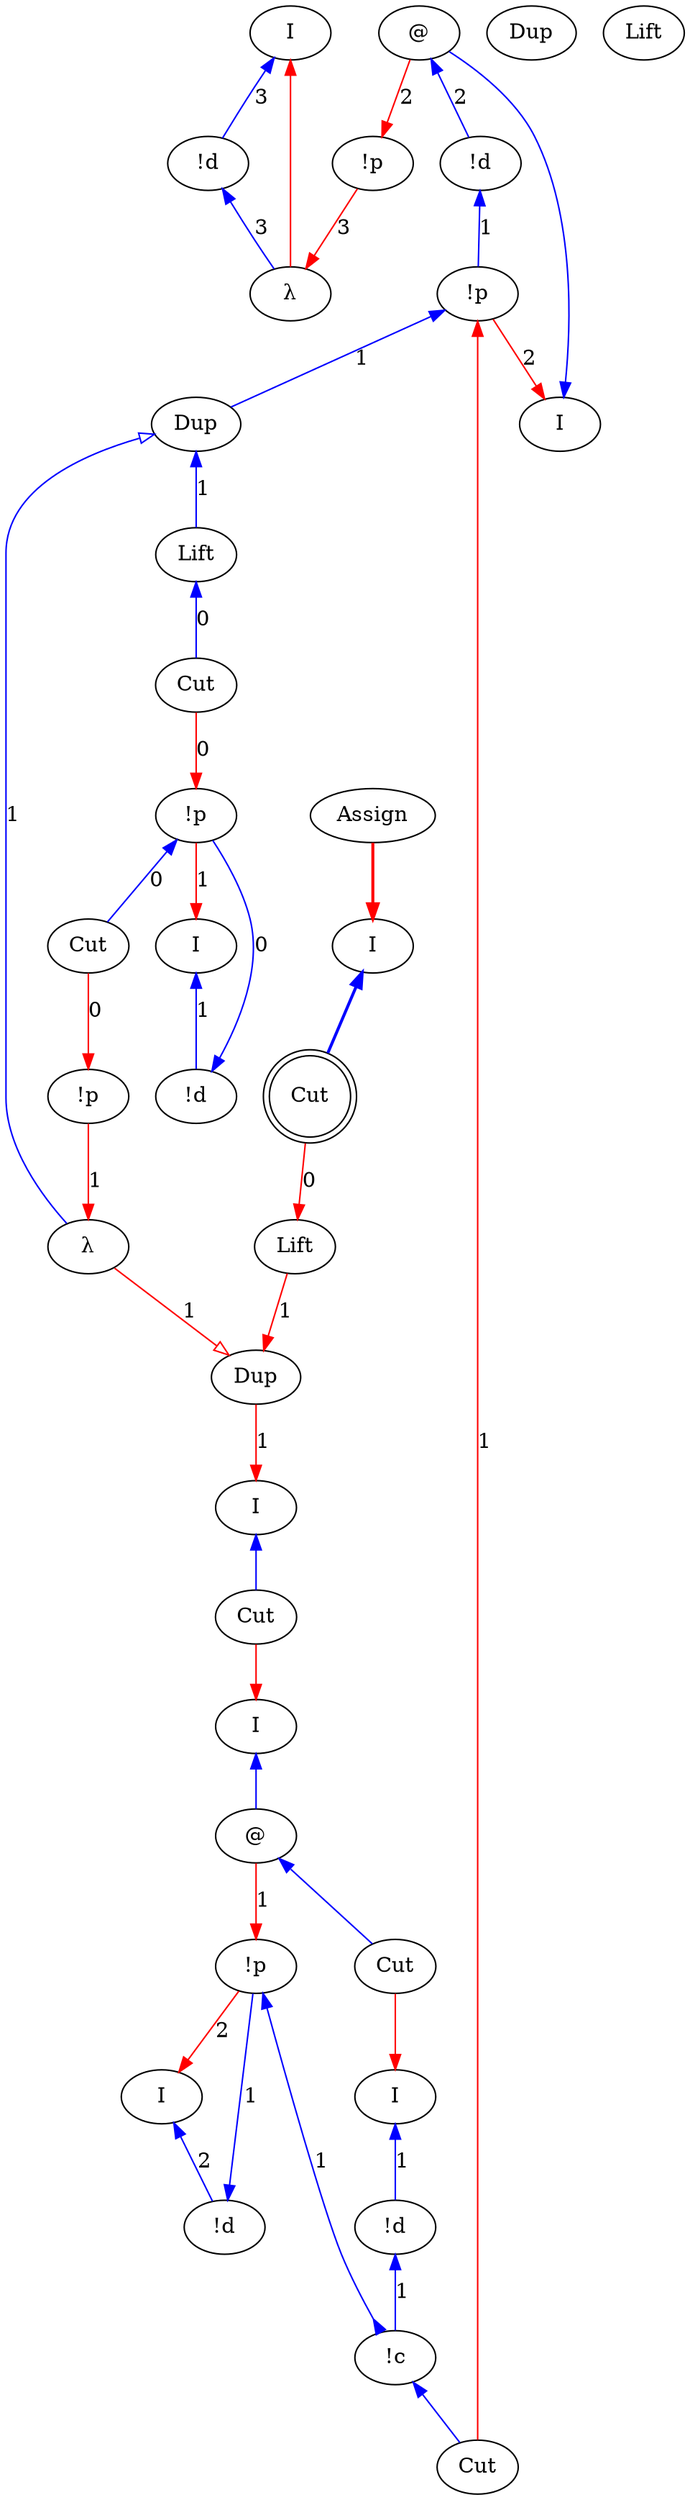 digraph {
rankdir="TB"
"I0" [label="I"]
"!d1" [label="!d"]
"λ2" [label="λ"]
"!p3" [label="!p"]
"I4" [label="I"]
"@5" [label="@"]
"!d6" [label="!d"]
"!p7" [label="!p"]
"I8" [label="I"]
"I9" [label="I"]
"!d10" [label="!d"]
"!p11" [label="!p"]
"I12" [label="I"]
"@13" [label="@"]
"I14" [label="I"]
"!d15" [label="!d"]
"Cut16" [label="Cut"]
"!c17" [label="!c"]
"I18" [label="I"]
"!d19" [label="!d"]
"!p20" [label="!p"]
"I21" [label="I"]
"Assign22" [label="Assign"]
"Cut23" [label="Cut"]
"Cut24" [label="Cut"]
"!p25" [label="!p"]
"Cut26" [label="Cut"]
"λ27" [label="λ"]
"Dup28" [label="Dup"]
"Dup29" [label="Dup"]
"Dup30" [label="Dup"]
"Lift31" [label="Lift"]
"Lift32" [label="Lift"]
"Lift33" [label="Lift"]
"Cut34" [label="Cut"]
"Cut35" [label="Cut",shape=doublecircle]
"Dup29" -> "Lift32"[color=blue,weight=1,tooltip="h101",label="1",arrowtail=normal,arrowhead=none,dir=both]
"Dup29" -> "λ27"[color=blue,weight=1,tooltip="h105",label="1",arrowtail=onormal,arrowhead=none,dir=both]
"Lift32" -> "Cut34"[color=blue,weight=1,tooltip="h109",label="0",arrowtail=normal,arrowhead=none,dir=both]
"!p7" -> "Dup29"[color=blue,weight=1,tooltip="h34",label="1",arrowtail=normal,arrowhead=none,dir=both]
"!d6" -> "!p7"[color=blue,weight=1,tooltip="hf65",label="1",arrowtail=normal,arrowhead=none,dir=both]
"!d1" -> "λ2"[color=blue,weight=1,tooltip="i81",label="3",arrowtail=normal,arrowhead=none,dir=both]
"I0" -> "!d1"[color=blue,weight=1,tooltip="iret84",label="3",arrowtail=normal,arrowhead=none,dir=both]
"I21" -> "Cut35"[color=blue,weight=1,tooltip="lret19",arrowtail=normal,arrowhead=none,penwidth=2,dir=both]
"I12" -> "@13"[color=blue,weight=1,tooltip="lret53",arrowtail=normal,arrowhead=none,dir=both]
"I8" -> "Cut24"[color=blue,weight=1,tooltip="lret62",arrowtail=normal,arrowhead=none,dir=both]
"I4" -> "@5"[color=blue,weight=1,tooltip="lret75",arrowtail=normal,arrowhead=none,dir=both]
"@13" -> "Cut16"[color=blue,weight=1,tooltip="lval48",arrowtail=normal,arrowhead=none,dir=both]
"@5" -> "!d6"[color=blue,weight=1,tooltip="lval70",label="2",arrowtail=normal,arrowhead=none,dir=both]
"Cut34" -> "!p20"[color=red,weight=2,tooltip="newrret18",label="0",arrowhead=normal,arrowtail=none,dir=both]
"@13" -> "!p11"[color=red,weight=2,tooltip="newrret52",label="1",arrowhead=normal,arrowtail=none,dir=both]
"Cut23" -> "!p7"[color=red,weight=2,tooltip="newrret61",label="1",arrowhead=normal,arrowtail=none,dir=both]
"@5" -> "!p3"[color=red,weight=2,tooltip="newrret74",label="2",arrowhead=normal,arrowtail=none,dir=both]
"Cut26" -> "!p25"[color=red,weight=2,tooltip="newrret94",label="0",arrowhead=normal,arrowtail=none,dir=both]
"!p20" -> "I18"[color=red,weight=2,tooltip="newrretf23",label="1",arrowhead=normal,arrowtail=none,dir=both]
"!p11" -> "I9"[color=red,weight=2,tooltip="newrretf57",label="2",arrowhead=normal,arrowtail=none,dir=both]
"!p7" -> "I4"[color=red,weight=2,tooltip="newrretf66",label="2",arrowhead=normal,arrowtail=none,dir=both]
"!p3" -> "λ2"[color=red,weight=2,tooltip="newrretf78",label="3",arrowhead=normal,arrowtail=none,dir=both]
"!p25" -> "λ27"[color=red,weight=2,tooltip="newrretf92",label="1",arrowhead=normal,arrowtail=none,dir=both]
"Lift33" -> "Dup30"[color=red,weight=2,tooltip="ret102",label="1",arrowhead=normal,arrowtail=none,dir=both]
"λ27" -> "Dup30"[color=red,weight=2,tooltip="ret106",label="1",arrowhead=onormal,arrowtail=none,dir=both]
"Cut35" -> "Lift33"[color=red,weight=2,tooltip="ret110",label="0",arrowhead=normal,arrowtail=none,dir=both]
"Dup30" -> "I8"[color=red,weight=2,tooltip="ret35",label="1",arrowhead=normal,arrowtail=none,dir=both]
"Cut24" -> "I12"[color=red,weight=2,tooltip="ret42",arrowhead=normal,arrowtail=none,dir=both]
"Assign22" -> "I21"[color=red,weight=2,tooltip="ret8",arrowhead=normal,arrowtail=none,penwidth=2,dir=both]
"λ2" -> "I0"[color=red,weight=2,tooltip="ret82",arrowhead=normal,arrowtail=none,dir=both]
"Cut16" -> "I14"[color=red,weight=2,tooltip="rval49",arrowhead=normal,arrowtail=none,dir=both]
"!p20" -> "Cut26"[color=blue,weight=1,tooltip="xB10",label="0",arrowtail=normal,arrowhead=none,dir=both]
"!d19" -> "!p20"[color=blue,weight=1,tooltip="xBf22",label="0",arrowtail=normal,arrowhead=none,dir=both]
"I18" -> "!d19"[color=blue,weight=1,tooltip="xret26",label="1",arrowtail=normal,arrowhead=none,dir=both]
"!c17" -> "Cut23"[color=blue,weight=1,tooltip="y41",arrowtail=normal,arrowhead=none,dir=both]
"!d15" -> "!c17"[color=blue,weight=1,tooltip="yA43",label="1",arrowtail=normal,arrowhead=none,dir=both]
"!p11" -> "!c17"[color=blue,weight=1,tooltip="yB44",label="1",arrowtail=normal,arrowhead=inv,dir=both]
"!d10" -> "!p11"[color=blue,weight=1,tooltip="yBf56",label="1",arrowtail=normal,arrowhead=none,dir=both]
"I14" -> "!d15"[color=blue,weight=1,tooltip="yret51",label="1",arrowtail=normal,arrowhead=none,dir=both]
"I9" -> "!d10"[color=blue,weight=1,tooltip="yret60",label="2",arrowtail=normal,arrowhead=none,dir=both]
}
